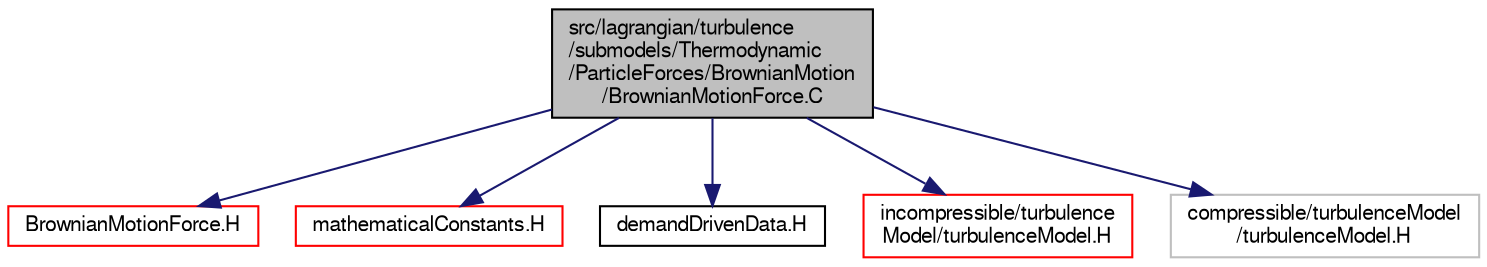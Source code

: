 digraph "src/lagrangian/turbulence/submodels/Thermodynamic/ParticleForces/BrownianMotion/BrownianMotionForce.C"
{
  bgcolor="transparent";
  edge [fontname="FreeSans",fontsize="10",labelfontname="FreeSans",labelfontsize="10"];
  node [fontname="FreeSans",fontsize="10",shape=record];
  Node0 [label="src/lagrangian/turbulence\l/submodels/Thermodynamic\l/ParticleForces/BrownianMotion\l/BrownianMotionForce.C",height=0.2,width=0.4,color="black", fillcolor="grey75", style="filled", fontcolor="black"];
  Node0 -> Node1 [color="midnightblue",fontsize="10",style="solid",fontname="FreeSans"];
  Node1 [label="BrownianMotionForce.H",height=0.2,width=0.4,color="red",URL="$a06827.html"];
  Node0 -> Node276 [color="midnightblue",fontsize="10",style="solid",fontname="FreeSans"];
  Node276 [label="mathematicalConstants.H",height=0.2,width=0.4,color="red",URL="$a10238.html"];
  Node0 -> Node277 [color="midnightblue",fontsize="10",style="solid",fontname="FreeSans"];
  Node277 [label="demandDrivenData.H",height=0.2,width=0.4,color="black",URL="$a10367.html",tooltip="Template functions to aid in the implementation of demand driven data. "];
  Node0 -> Node278 [color="midnightblue",fontsize="10",style="solid",fontname="FreeSans"];
  Node278 [label="incompressible/turbulence\lModel/turbulenceModel.H",height=0.2,width=0.4,color="red",URL="$a40271.html"];
  Node0 -> Node314 [color="midnightblue",fontsize="10",style="solid",fontname="FreeSans"];
  Node314 [label="compressible/turbulenceModel\l/turbulenceModel.H",height=0.2,width=0.4,color="grey75"];
}
